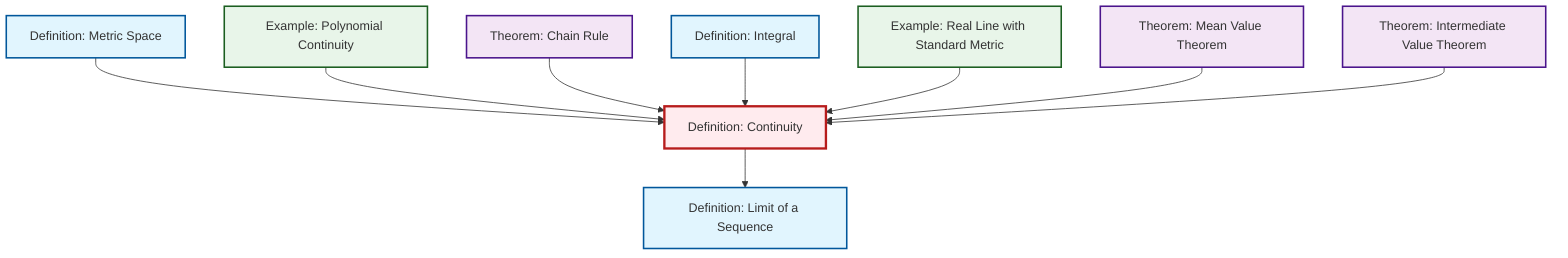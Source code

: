 graph TD
    classDef definition fill:#e1f5fe,stroke:#01579b,stroke-width:2px
    classDef theorem fill:#f3e5f5,stroke:#4a148c,stroke-width:2px
    classDef axiom fill:#fff3e0,stroke:#e65100,stroke-width:2px
    classDef example fill:#e8f5e9,stroke:#1b5e20,stroke-width:2px
    classDef current fill:#ffebee,stroke:#b71c1c,stroke-width:3px
    ex-polynomial-continuity["Example: Polynomial Continuity"]:::example
    ex-real-line-metric["Example: Real Line with Standard Metric"]:::example
    thm-chain-rule["Theorem: Chain Rule"]:::theorem
    def-metric-space["Definition: Metric Space"]:::definition
    def-integral["Definition: Integral"]:::definition
    def-continuity["Definition: Continuity"]:::definition
    def-limit["Definition: Limit of a Sequence"]:::definition
    thm-mean-value["Theorem: Mean Value Theorem"]:::theorem
    thm-intermediate-value["Theorem: Intermediate Value Theorem"]:::theorem
    def-metric-space --> def-continuity
    ex-polynomial-continuity --> def-continuity
    thm-chain-rule --> def-continuity
    def-integral --> def-continuity
    ex-real-line-metric --> def-continuity
    thm-mean-value --> def-continuity
    def-continuity --> def-limit
    thm-intermediate-value --> def-continuity
    class def-continuity current